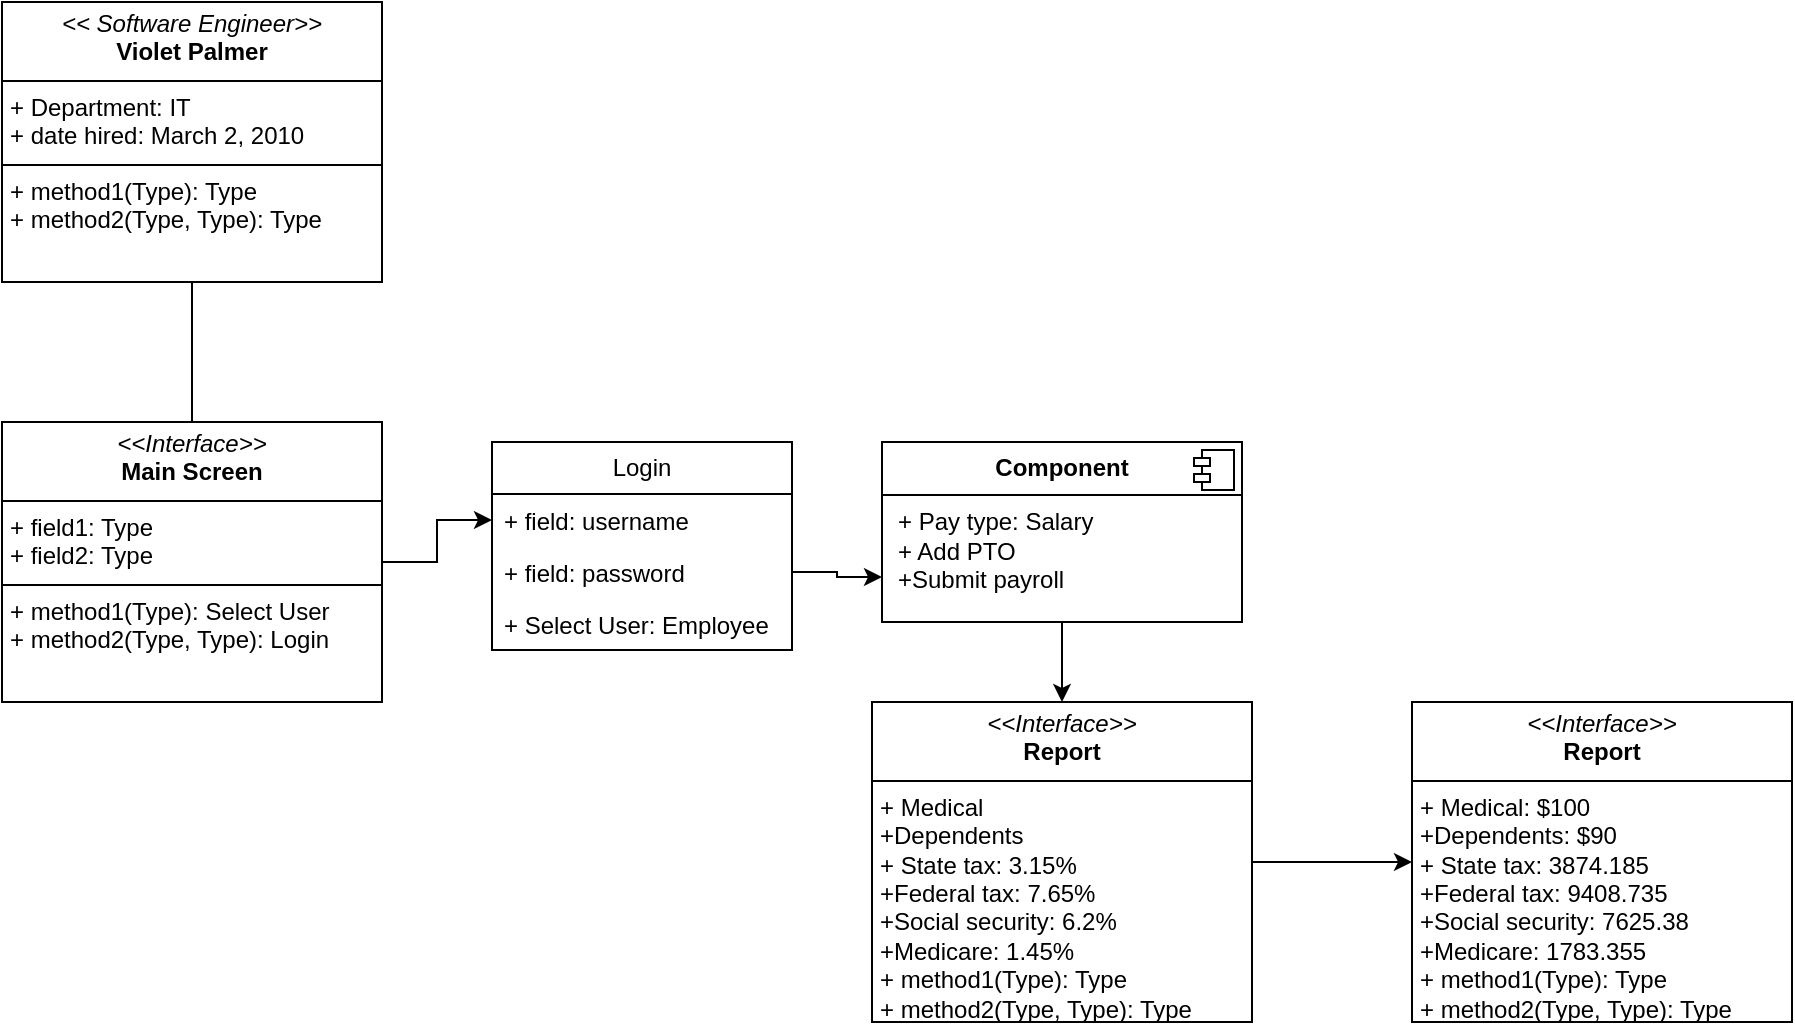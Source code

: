 <mxfile version="27.0.9">
  <diagram name="Page-1" id="Egsj1t-jR4VezZHXmniv">
    <mxGraphModel dx="946" dy="606" grid="1" gridSize="10" guides="1" tooltips="1" connect="1" arrows="1" fold="1" page="1" pageScale="1" pageWidth="850" pageHeight="1100" math="0" shadow="0">
      <root>
        <mxCell id="0" />
        <mxCell id="1" parent="0" />
        <mxCell id="9Gv2EbtxUTRgWObG5cyW-1" style="edgeStyle=orthogonalEdgeStyle;rounded=0;orthogonalLoop=1;jettySize=auto;html=1;exitX=0.5;exitY=1;exitDx=0;exitDy=0;entryX=0.5;entryY=0;entryDx=0;entryDy=0;" parent="1" source="9Gv2EbtxUTRgWObG5cyW-2" edge="1">
          <mxGeometry relative="1" as="geometry">
            <mxPoint x="235" y="320" as="targetPoint" />
          </mxGeometry>
        </mxCell>
        <mxCell id="9Gv2EbtxUTRgWObG5cyW-2" value="&lt;p style=&quot;margin:0px;margin-top:4px;text-align:center;&quot;&gt;&lt;i&gt;&amp;lt;&amp;lt; Software Engineer&amp;gt;&amp;gt;&lt;/i&gt;&lt;br&gt;&lt;b&gt;Violet Palmer&lt;/b&gt;&lt;/p&gt;&lt;hr size=&quot;1&quot; style=&quot;border-style:solid;&quot;&gt;&lt;p style=&quot;margin:0px;margin-left:4px;&quot;&gt;+ Department: IT&lt;br&gt;+ date hired: March 2, 2010&lt;/p&gt;&lt;hr size=&quot;1&quot; style=&quot;border-style:solid;&quot;&gt;&lt;p style=&quot;margin:0px;margin-left:4px;&quot;&gt;+ method1(Type): Type&lt;br&gt;+ method2(Type, Type): Type&lt;/p&gt;" style="verticalAlign=top;align=left;overflow=fill;html=1;whiteSpace=wrap;" parent="1" vertex="1">
          <mxGeometry x="140" y="100" width="190" height="140" as="geometry" />
        </mxCell>
        <mxCell id="9Gv2EbtxUTRgWObG5cyW-3" value="Login" style="swimlane;fontStyle=0;childLayout=stackLayout;horizontal=1;startSize=26;fillColor=none;horizontalStack=0;resizeParent=1;resizeParentMax=0;resizeLast=0;collapsible=1;marginBottom=0;whiteSpace=wrap;html=1;" parent="1" vertex="1">
          <mxGeometry x="385" y="320" width="150" height="104" as="geometry" />
        </mxCell>
        <mxCell id="9Gv2EbtxUTRgWObG5cyW-4" value="+ field: username" style="text;strokeColor=none;fillColor=none;align=left;verticalAlign=top;spacingLeft=4;spacingRight=4;overflow=hidden;rotatable=0;points=[[0,0.5],[1,0.5]];portConstraint=eastwest;whiteSpace=wrap;html=1;" parent="9Gv2EbtxUTRgWObG5cyW-3" vertex="1">
          <mxGeometry y="26" width="150" height="26" as="geometry" />
        </mxCell>
        <mxCell id="9Gv2EbtxUTRgWObG5cyW-5" value="+ field: password" style="text;strokeColor=none;fillColor=none;align=left;verticalAlign=top;spacingLeft=4;spacingRight=4;overflow=hidden;rotatable=0;points=[[0,0.5],[1,0.5]];portConstraint=eastwest;whiteSpace=wrap;html=1;" parent="9Gv2EbtxUTRgWObG5cyW-3" vertex="1">
          <mxGeometry y="52" width="150" height="26" as="geometry" />
        </mxCell>
        <mxCell id="9Gv2EbtxUTRgWObG5cyW-6" value="+ Select User: Employee" style="text;strokeColor=none;fillColor=none;align=left;verticalAlign=top;spacingLeft=4;spacingRight=4;overflow=hidden;rotatable=0;points=[[0,0.5],[1,0.5]];portConstraint=eastwest;whiteSpace=wrap;html=1;" parent="9Gv2EbtxUTRgWObG5cyW-3" vertex="1">
          <mxGeometry y="78" width="150" height="26" as="geometry" />
        </mxCell>
        <mxCell id="9Gv2EbtxUTRgWObG5cyW-7" style="edgeStyle=orthogonalEdgeStyle;rounded=0;orthogonalLoop=1;jettySize=auto;html=1;exitX=1;exitY=0.5;exitDx=0;exitDy=0;entryX=0;entryY=0.5;entryDx=0;entryDy=0;" parent="1" source="9Gv2EbtxUTRgWObG5cyW-8" target="9Gv2EbtxUTRgWObG5cyW-4" edge="1">
          <mxGeometry relative="1" as="geometry" />
        </mxCell>
        <mxCell id="9Gv2EbtxUTRgWObG5cyW-8" value="&lt;p style=&quot;margin:0px;margin-top:4px;text-align:center;&quot;&gt;&lt;i&gt;&amp;lt;&amp;lt;Interface&amp;gt;&amp;gt;&lt;/i&gt;&lt;br&gt;&lt;b&gt;Main Screen&lt;/b&gt;&lt;/p&gt;&lt;hr size=&quot;1&quot; style=&quot;border-style:solid;&quot;&gt;&lt;p style=&quot;margin:0px;margin-left:4px;&quot;&gt;+ field1: Type&lt;br&gt;+ field2: Type&lt;/p&gt;&lt;hr size=&quot;1&quot; style=&quot;border-style:solid;&quot;&gt;&lt;p style=&quot;margin:0px;margin-left:4px;&quot;&gt;+ method1(Type): Select User&lt;br&gt;+ method2(Type, Type): Login&lt;/p&gt;" style="verticalAlign=top;align=left;overflow=fill;html=1;whiteSpace=wrap;" parent="1" vertex="1">
          <mxGeometry x="140" y="310" width="190" height="140" as="geometry" />
        </mxCell>
        <mxCell id="9Gv2EbtxUTRgWObG5cyW-9" style="edgeStyle=orthogonalEdgeStyle;rounded=0;orthogonalLoop=1;jettySize=auto;html=1;exitX=0.5;exitY=1;exitDx=0;exitDy=0;entryX=0.5;entryY=0;entryDx=0;entryDy=0;" parent="1" source="9Gv2EbtxUTRgWObG5cyW-10" target="9Gv2EbtxUTRgWObG5cyW-13" edge="1">
          <mxGeometry relative="1" as="geometry" />
        </mxCell>
        <mxCell id="9Gv2EbtxUTRgWObG5cyW-10" value="&lt;p style=&quot;margin:0px;margin-top:6px;text-align:center;&quot;&gt;&lt;b&gt;Component&lt;/b&gt;&lt;/p&gt;&lt;hr size=&quot;1&quot; style=&quot;border-style:solid;&quot;&gt;&lt;p style=&quot;margin:0px;margin-left:8px;&quot;&gt;+ Pay type: Salary&lt;br&gt;+ Add PTO&lt;/p&gt;&lt;p style=&quot;margin:0px;margin-left:8px;&quot;&gt;+Submit payroll&lt;/p&gt;&lt;p style=&quot;margin:0px;margin-left:8px;&quot;&gt;&lt;br&gt;&lt;/p&gt;&lt;p style=&quot;margin:0px;margin-left:8px;&quot;&gt;&lt;br&gt;&lt;/p&gt;" style="align=left;overflow=fill;html=1;dropTarget=0;whiteSpace=wrap;" parent="1" vertex="1">
          <mxGeometry x="580" y="320" width="180" height="90" as="geometry" />
        </mxCell>
        <mxCell id="9Gv2EbtxUTRgWObG5cyW-11" value="" style="shape=component;jettyWidth=8;jettyHeight=4;" parent="9Gv2EbtxUTRgWObG5cyW-10" vertex="1">
          <mxGeometry x="1" width="20" height="20" relative="1" as="geometry">
            <mxPoint x="-24" y="4" as="offset" />
          </mxGeometry>
        </mxCell>
        <mxCell id="9Gv2EbtxUTRgWObG5cyW-12" style="edgeStyle=orthogonalEdgeStyle;rounded=0;orthogonalLoop=1;jettySize=auto;html=1;exitX=1;exitY=0.5;exitDx=0;exitDy=0;entryX=0;entryY=0.75;entryDx=0;entryDy=0;" parent="1" source="9Gv2EbtxUTRgWObG5cyW-5" target="9Gv2EbtxUTRgWObG5cyW-10" edge="1">
          <mxGeometry relative="1" as="geometry" />
        </mxCell>
        <mxCell id="ECRtfnwT_EJ_k2GVhklK-2" value="" style="edgeStyle=orthogonalEdgeStyle;rounded=0;orthogonalLoop=1;jettySize=auto;html=1;" parent="1" source="9Gv2EbtxUTRgWObG5cyW-13" target="ECRtfnwT_EJ_k2GVhklK-1" edge="1">
          <mxGeometry relative="1" as="geometry" />
        </mxCell>
        <mxCell id="9Gv2EbtxUTRgWObG5cyW-13" value="&lt;p style=&quot;margin:0px;margin-top:4px;text-align:center;&quot;&gt;&lt;i&gt;&amp;lt;&amp;lt;Interface&amp;gt;&amp;gt;&lt;/i&gt;&lt;br&gt;&lt;b&gt;Report&lt;/b&gt;&lt;/p&gt;&lt;hr size=&quot;1&quot; style=&quot;border-style:solid;&quot;&gt;&lt;p style=&quot;margin: 0px 0px 0px 4px;&quot;&gt;+ Medical&lt;/p&gt;&lt;p style=&quot;margin: 0px 0px 0px 4px;&quot;&gt;+Dependents&lt;br&gt;+ State tax: 3.15%&lt;/p&gt;&lt;p style=&quot;margin: 0px 0px 0px 4px;&quot;&gt;+Federal tax: 7.65%&lt;/p&gt;&lt;p style=&quot;margin: 0px 0px 0px 4px;&quot;&gt;+Social security: 6.2%&lt;/p&gt;&lt;p style=&quot;margin: 0px 0px 0px 4px;&quot;&gt;+Medicare: 1.45%&lt;/p&gt;&lt;p style=&quot;margin: 0px 0px 0px 4px;&quot;&gt;+ method1(Type): Type&lt;br&gt;+ method2(Type, Type): Type&lt;/p&gt;" style="verticalAlign=top;align=left;overflow=fill;html=1;whiteSpace=wrap;" parent="1" vertex="1">
          <mxGeometry x="575" y="450" width="190" height="160" as="geometry" />
        </mxCell>
        <mxCell id="ECRtfnwT_EJ_k2GVhklK-1" value="&lt;p style=&quot;margin:0px;margin-top:4px;text-align:center;&quot;&gt;&lt;i&gt;&amp;lt;&amp;lt;Interface&amp;gt;&amp;gt;&lt;/i&gt;&lt;br&gt;&lt;b&gt;Report&lt;/b&gt;&lt;/p&gt;&lt;hr size=&quot;1&quot; style=&quot;border-style:solid;&quot;&gt;&lt;p style=&quot;margin:0px;margin-left:4px;&quot;&gt;+ Medical: $100&lt;/p&gt;&lt;p style=&quot;margin:0px;margin-left:4px;&quot;&gt;+Dependents: $90&lt;br&gt;+ State tax: 3874.185&lt;/p&gt;&lt;p style=&quot;margin:0px;margin-left:4px;&quot;&gt;+Federal tax: 9408.735&lt;/p&gt;&lt;p style=&quot;margin:0px;margin-left:4px;&quot;&gt;+Social security: 7625.38&lt;/p&gt;&lt;p style=&quot;margin:0px;margin-left:4px;&quot;&gt;+Medicare: 1783.355&lt;/p&gt;&lt;p style=&quot;margin:0px;margin-left:4px;&quot;&gt;+ method1(Type): Type&lt;br&gt;+ method2(Type, Type): Type&lt;/p&gt;" style="verticalAlign=top;align=left;overflow=fill;html=1;whiteSpace=wrap;" parent="1" vertex="1">
          <mxGeometry x="845" y="450" width="190" height="160" as="geometry" />
        </mxCell>
      </root>
    </mxGraphModel>
  </diagram>
</mxfile>
